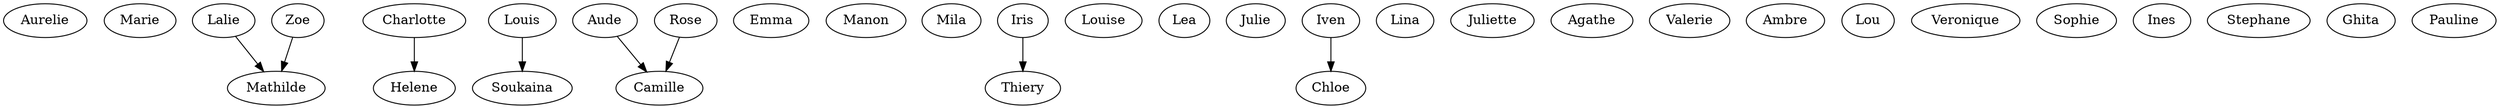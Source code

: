strict digraph G {
  Aurelie;
  Marie;
  Lalie;
  Charlotte;
  Soukaina;
  Marie;
  Helene;
  Aude;
  Emma;
  Manon;
  Mathilde;
  Mila;
  Charlotte;
  Helene;
  Marie;
  Iris;
  Thiery;
  Mathilde;
  Louise;
  Louise;
  Lea;
  Julie;
  Iven;
  Lina;
  Juliette;
  Agathe;
  Juliette;
  Valerie;
  Ambre;
  Chloe;
  Louise;
  Lou;
  Louis;
  Veronique;
  Sophie;
  Ines;
  Soukaina;
  Iris;
  Camille;
  Soukaina;
  Lina;
  Stephane;
  Rose;
  Iris;
  Mathilde;
  Helene;
  Aude;
  Ghita;
  Ines;
  Lalie;
  Zoe;
  Ambre;
  Juliette;
  Pauline;
  Charlotte -> Helene;
  Iris -> Thiery;
  Iven -> Chloe;
  Louis -> Soukaina;
  Rose -> Camille;
  Aude -> Camille;
  Lalie -> Mathilde;
  Zoe -> Mathilde;
}
